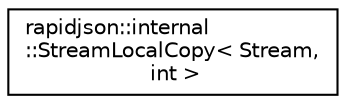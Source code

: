 digraph "Graphical Class Hierarchy"
{
 // INTERACTIVE_SVG=YES
 // LATEX_PDF_SIZE
  edge [fontname="Helvetica",fontsize="10",labelfontname="Helvetica",labelfontsize="10"];
  node [fontname="Helvetica",fontsize="10",shape=record];
  rankdir="LR";
  Node0 [label="rapidjson::internal\l::StreamLocalCopy\< Stream,\l int \>",height=0.2,width=0.4,color="black", fillcolor="white", style="filled",URL="$classrapidjson_1_1internal_1_1_stream_local_copy.html",tooltip=" "];
}
